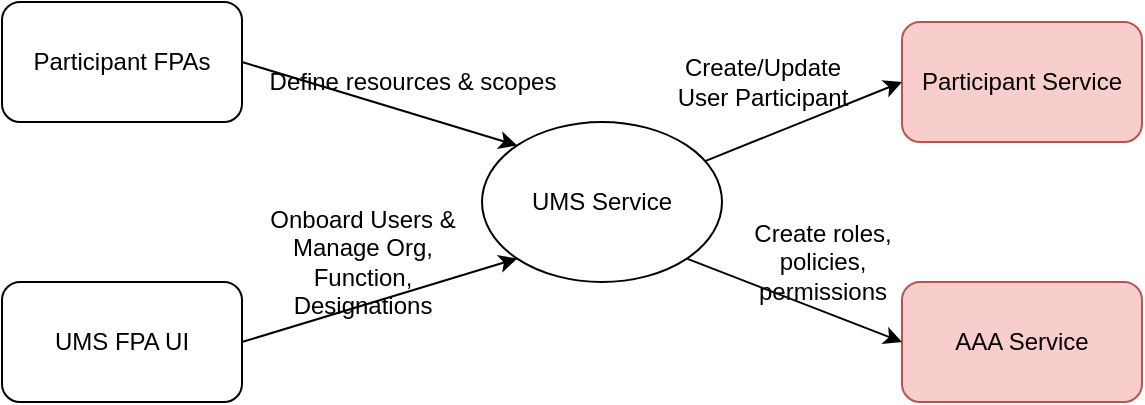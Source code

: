 <mxfile version="15.2.1" type="github">
  <diagram id="g2f6WKCkMucgUdiZLQqU" name="Page-1">
    <mxGraphModel dx="946" dy="447" grid="1" gridSize="10" guides="1" tooltips="1" connect="1" arrows="1" fold="1" page="1" pageScale="1" pageWidth="827" pageHeight="1169" math="0" shadow="0">
      <root>
        <mxCell id="0" />
        <mxCell id="1" parent="0" />
        <mxCell id="wTMKEH6NHDidl25fFrwc-1" value="UMS Service" style="ellipse;whiteSpace=wrap;html=1;" vertex="1" parent="1">
          <mxGeometry x="340" y="250" width="120" height="80" as="geometry" />
        </mxCell>
        <mxCell id="wTMKEH6NHDidl25fFrwc-2" value="Participant FPAs" style="rounded=1;whiteSpace=wrap;html=1;" vertex="1" parent="1">
          <mxGeometry x="100" y="190" width="120" height="60" as="geometry" />
        </mxCell>
        <mxCell id="wTMKEH6NHDidl25fFrwc-3" value="UMS FPA UI" style="rounded=1;whiteSpace=wrap;html=1;" vertex="1" parent="1">
          <mxGeometry x="100" y="330" width="120" height="60" as="geometry" />
        </mxCell>
        <mxCell id="wTMKEH6NHDidl25fFrwc-5" value="Participant Service" style="rounded=1;whiteSpace=wrap;html=1;fillColor=#f8cecc;strokeColor=#b85450;" vertex="1" parent="1">
          <mxGeometry x="550" y="200" width="120" height="60" as="geometry" />
        </mxCell>
        <mxCell id="wTMKEH6NHDidl25fFrwc-6" value="AAA Service" style="rounded=1;whiteSpace=wrap;html=1;fillColor=#f8cecc;strokeColor=#b85450;" vertex="1" parent="1">
          <mxGeometry x="550" y="330" width="120" height="60" as="geometry" />
        </mxCell>
        <mxCell id="wTMKEH6NHDidl25fFrwc-7" value="" style="endArrow=classic;html=1;exitX=1;exitY=0.5;exitDx=0;exitDy=0;entryX=0;entryY=0;entryDx=0;entryDy=0;" edge="1" parent="1" source="wTMKEH6NHDidl25fFrwc-2" target="wTMKEH6NHDidl25fFrwc-1">
          <mxGeometry width="50" height="50" relative="1" as="geometry">
            <mxPoint x="390" y="280" as="sourcePoint" />
            <mxPoint x="440" y="230" as="targetPoint" />
          </mxGeometry>
        </mxCell>
        <mxCell id="wTMKEH6NHDidl25fFrwc-8" value="" style="endArrow=classic;html=1;exitX=1;exitY=0.5;exitDx=0;exitDy=0;entryX=0;entryY=1;entryDx=0;entryDy=0;" edge="1" parent="1" source="wTMKEH6NHDidl25fFrwc-3" target="wTMKEH6NHDidl25fFrwc-1">
          <mxGeometry width="50" height="50" relative="1" as="geometry">
            <mxPoint x="260" y="380" as="sourcePoint" />
            <mxPoint x="310" y="330" as="targetPoint" />
          </mxGeometry>
        </mxCell>
        <mxCell id="wTMKEH6NHDidl25fFrwc-9" value="" style="endArrow=classic;html=1;entryX=0;entryY=0.5;entryDx=0;entryDy=0;" edge="1" parent="1" source="wTMKEH6NHDidl25fFrwc-1" target="wTMKEH6NHDidl25fFrwc-5">
          <mxGeometry width="50" height="50" relative="1" as="geometry">
            <mxPoint x="460" y="270" as="sourcePoint" />
            <mxPoint x="510" y="220" as="targetPoint" />
          </mxGeometry>
        </mxCell>
        <mxCell id="wTMKEH6NHDidl25fFrwc-10" value="" style="endArrow=classic;html=1;exitX=1;exitY=1;exitDx=0;exitDy=0;" edge="1" parent="1" source="wTMKEH6NHDidl25fFrwc-1">
          <mxGeometry width="50" height="50" relative="1" as="geometry">
            <mxPoint x="420" y="380" as="sourcePoint" />
            <mxPoint x="550" y="360" as="targetPoint" />
          </mxGeometry>
        </mxCell>
        <mxCell id="wTMKEH6NHDidl25fFrwc-15" value="Create/Update &lt;br&gt;User Participant" style="text;html=1;align=center;verticalAlign=middle;resizable=0;points=[];autosize=1;strokeColor=none;fillColor=none;" vertex="1" parent="1">
          <mxGeometry x="430" y="215" width="100" height="30" as="geometry" />
        </mxCell>
        <mxCell id="wTMKEH6NHDidl25fFrwc-16" value="Create roles, &lt;br&gt;policies, &lt;br&gt;permissions" style="text;html=1;align=center;verticalAlign=middle;resizable=0;points=[];autosize=1;strokeColor=none;fillColor=none;" vertex="1" parent="1">
          <mxGeometry x="470" y="295" width="80" height="50" as="geometry" />
        </mxCell>
        <mxCell id="wTMKEH6NHDidl25fFrwc-18" value="Onboard Users &amp;amp;&lt;br&gt;Manage Org, &lt;br&gt;Function, &lt;br&gt;Designations" style="text;html=1;align=center;verticalAlign=middle;resizable=0;points=[];autosize=1;strokeColor=none;fillColor=none;" vertex="1" parent="1">
          <mxGeometry x="225" y="290" width="110" height="60" as="geometry" />
        </mxCell>
        <mxCell id="wTMKEH6NHDidl25fFrwc-19" value="Define resources &amp;amp; scopes" style="text;html=1;align=center;verticalAlign=middle;resizable=0;points=[];autosize=1;strokeColor=none;fillColor=none;" vertex="1" parent="1">
          <mxGeometry x="225" y="220" width="160" height="20" as="geometry" />
        </mxCell>
      </root>
    </mxGraphModel>
  </diagram>
</mxfile>

